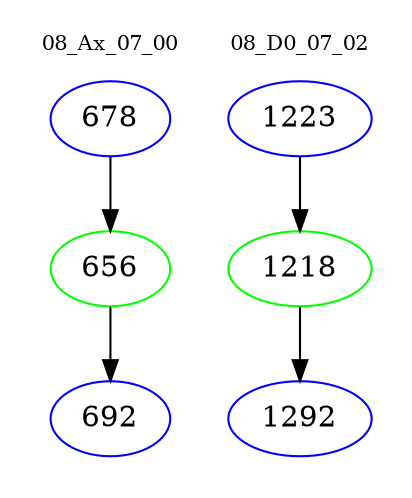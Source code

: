 digraph{
subgraph cluster_0 {
color = white
label = "08_Ax_07_00";
fontsize=10;
T0_678 [label="678", color="blue"]
T0_678 -> T0_656 [color="black"]
T0_656 [label="656", color="green"]
T0_656 -> T0_692 [color="black"]
T0_692 [label="692", color="blue"]
}
subgraph cluster_1 {
color = white
label = "08_D0_07_02";
fontsize=10;
T1_1223 [label="1223", color="blue"]
T1_1223 -> T1_1218 [color="black"]
T1_1218 [label="1218", color="green"]
T1_1218 -> T1_1292 [color="black"]
T1_1292 [label="1292", color="blue"]
}
}
